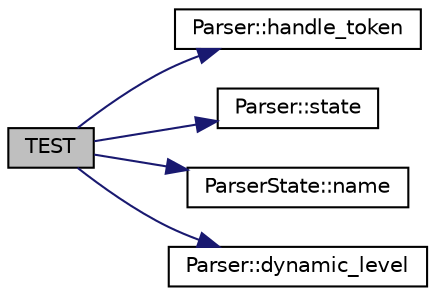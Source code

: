 digraph "TEST"
{
 // INTERACTIVE_SVG=YES
  edge [fontname="Helvetica",fontsize="10",labelfontname="Helvetica",labelfontsize="10"];
  node [fontname="Helvetica",fontsize="10",shape=record];
  rankdir="LR";
  Node1 [label="TEST",height=0.2,width=0.4,color="black", fillcolor="grey75", style="filled" fontcolor="black"];
  Node1 -> Node2 [color="midnightblue",fontsize="10",style="solid",fontname="Helvetica"];
  Node2 [label="Parser::handle_token",height=0.2,width=0.4,color="black", fillcolor="white", style="filled",URL="$class_parser.html#a2a43c312ed39de25423bc4b91224005d"];
  Node1 -> Node3 [color="midnightblue",fontsize="10",style="solid",fontname="Helvetica"];
  Node3 [label="Parser::state",height=0.2,width=0.4,color="black", fillcolor="white", style="filled",URL="$class_parser.html#a1f7ec65e9c2ee547dd21f5bb7ca1d013"];
  Node1 -> Node4 [color="midnightblue",fontsize="10",style="solid",fontname="Helvetica"];
  Node4 [label="ParserState::name",height=0.2,width=0.4,color="black", fillcolor="white", style="filled",URL="$class_parser_state.html#a09d7c27ce5e8b3142cfa31d9153a3ba4"];
  Node1 -> Node5 [color="midnightblue",fontsize="10",style="solid",fontname="Helvetica"];
  Node5 [label="Parser::dynamic_level",height=0.2,width=0.4,color="black", fillcolor="white", style="filled",URL="$class_parser.html#a45bbdb95dfff16de3f4bae0238e42164"];
}
